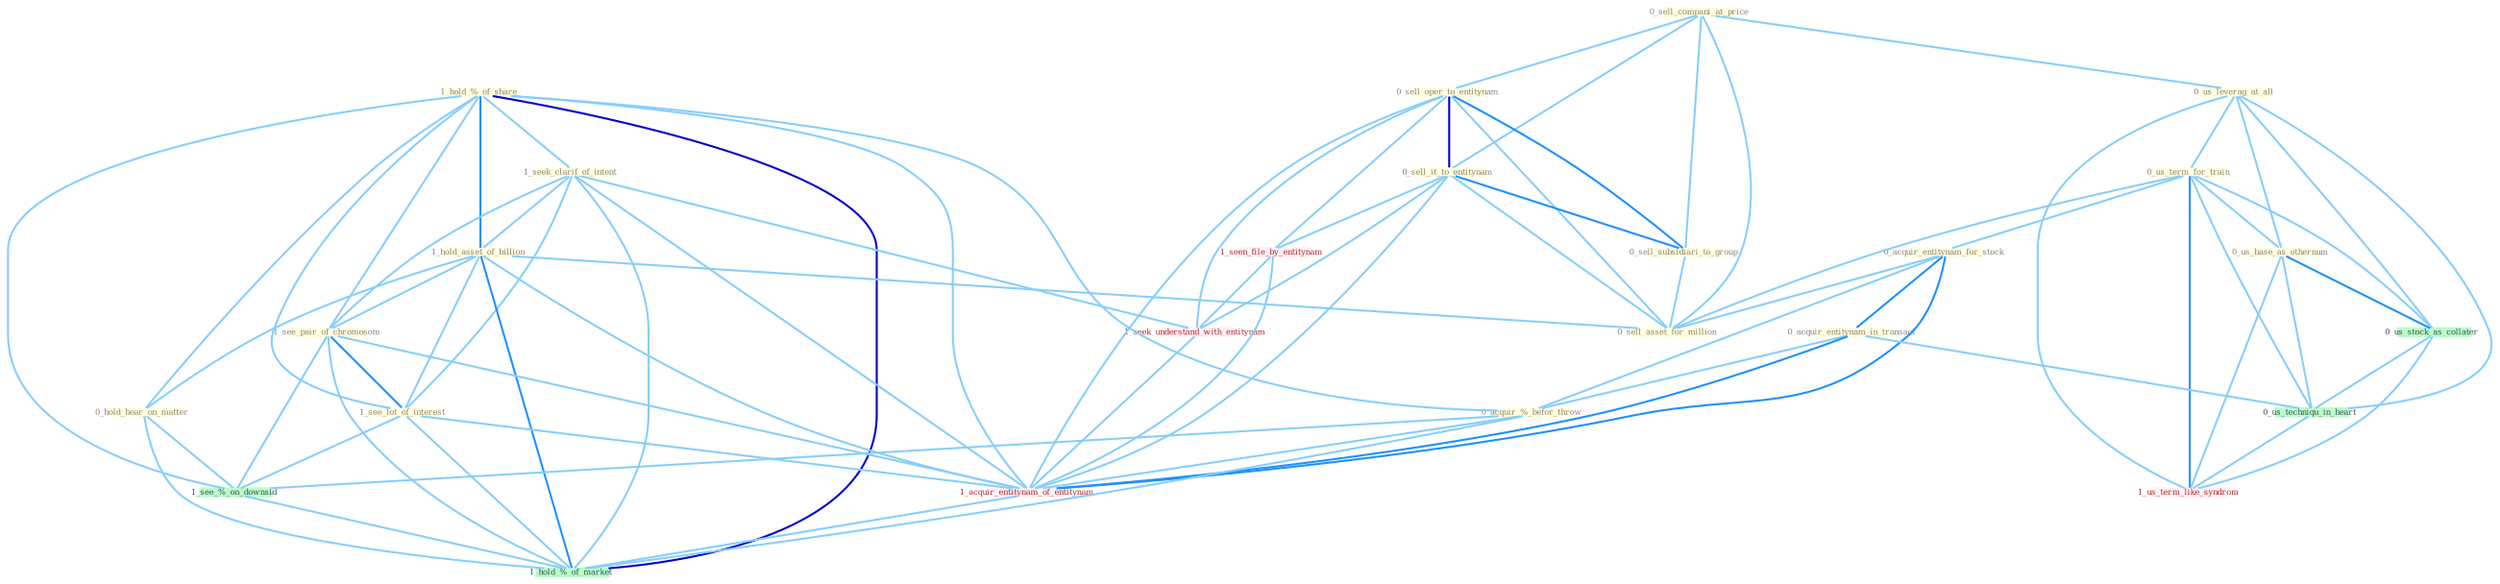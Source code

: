 Graph G{ 
    node
    [shape=polygon,style=filled,width=.5,height=.06,color="#BDFCC9",fixedsize=true,fontsize=4,
    fontcolor="#2f4f4f"];
    {node
    [color="#ffffe0", fontcolor="#8b7d6b"] "0_sell_compani_at_price " "0_us_leverag_at_all " "0_sell_oper_to_entitynam " "0_us_term_for_train " "0_acquir_entitynam_for_stock " "1_hold_%_of_share " "1_seek_clarif_of_intent " "1_hold_asset_of_billion " "1_see_pair_of_chromosom " "0_sell_it_to_entitynam " "0_acquir_entitynam_in_transact " "0_us_base_as_othernum " "0_hold_hear_on_matter " "0_acquir_%_befor_throw " "1_see_lot_of_interest " "0_sell_subsidiari_to_group " "0_sell_asset_for_million "}
{node [color="#fff0f5", fontcolor="#b22222"] "1_seen_file_by_entitynam " "1_seek_understand_with_entitynam " "1_acquir_entitynam_of_entitynam " "1_us_term_like_syndrom "}
edge [color="#B0E2FF"];

	"0_sell_compani_at_price " -- "0_us_leverag_at_all " [w="1", color="#87cefa" ];
	"0_sell_compani_at_price " -- "0_sell_oper_to_entitynam " [w="1", color="#87cefa" ];
	"0_sell_compani_at_price " -- "0_sell_it_to_entitynam " [w="1", color="#87cefa" ];
	"0_sell_compani_at_price " -- "0_sell_subsidiari_to_group " [w="1", color="#87cefa" ];
	"0_sell_compani_at_price " -- "0_sell_asset_for_million " [w="1", color="#87cefa" ];
	"0_us_leverag_at_all " -- "0_us_term_for_train " [w="1", color="#87cefa" ];
	"0_us_leverag_at_all " -- "0_us_base_as_othernum " [w="1", color="#87cefa" ];
	"0_us_leverag_at_all " -- "0_us_stock_as_collater " [w="1", color="#87cefa" ];
	"0_us_leverag_at_all " -- "0_us_techniqu_in_heart " [w="1", color="#87cefa" ];
	"0_us_leverag_at_all " -- "1_us_term_like_syndrom " [w="1", color="#87cefa" ];
	"0_sell_oper_to_entitynam " -- "0_sell_it_to_entitynam " [w="3", color="#0000cd" , len=0.6];
	"0_sell_oper_to_entitynam " -- "0_sell_subsidiari_to_group " [w="2", color="#1e90ff" , len=0.8];
	"0_sell_oper_to_entitynam " -- "0_sell_asset_for_million " [w="1", color="#87cefa" ];
	"0_sell_oper_to_entitynam " -- "1_seen_file_by_entitynam " [w="1", color="#87cefa" ];
	"0_sell_oper_to_entitynam " -- "1_seek_understand_with_entitynam " [w="1", color="#87cefa" ];
	"0_sell_oper_to_entitynam " -- "1_acquir_entitynam_of_entitynam " [w="1", color="#87cefa" ];
	"0_us_term_for_train " -- "0_acquir_entitynam_for_stock " [w="1", color="#87cefa" ];
	"0_us_term_for_train " -- "0_us_base_as_othernum " [w="1", color="#87cefa" ];
	"0_us_term_for_train " -- "0_sell_asset_for_million " [w="1", color="#87cefa" ];
	"0_us_term_for_train " -- "0_us_stock_as_collater " [w="1", color="#87cefa" ];
	"0_us_term_for_train " -- "0_us_techniqu_in_heart " [w="1", color="#87cefa" ];
	"0_us_term_for_train " -- "1_us_term_like_syndrom " [w="2", color="#1e90ff" , len=0.8];
	"0_acquir_entitynam_for_stock " -- "0_acquir_entitynam_in_transact " [w="2", color="#1e90ff" , len=0.8];
	"0_acquir_entitynam_for_stock " -- "0_acquir_%_befor_throw " [w="1", color="#87cefa" ];
	"0_acquir_entitynam_for_stock " -- "0_sell_asset_for_million " [w="1", color="#87cefa" ];
	"0_acquir_entitynam_for_stock " -- "1_acquir_entitynam_of_entitynam " [w="2", color="#1e90ff" , len=0.8];
	"1_hold_%_of_share " -- "1_seek_clarif_of_intent " [w="1", color="#87cefa" ];
	"1_hold_%_of_share " -- "1_hold_asset_of_billion " [w="2", color="#1e90ff" , len=0.8];
	"1_hold_%_of_share " -- "1_see_pair_of_chromosom " [w="1", color="#87cefa" ];
	"1_hold_%_of_share " -- "0_hold_hear_on_matter " [w="1", color="#87cefa" ];
	"1_hold_%_of_share " -- "0_acquir_%_befor_throw " [w="1", color="#87cefa" ];
	"1_hold_%_of_share " -- "1_see_lot_of_interest " [w="1", color="#87cefa" ];
	"1_hold_%_of_share " -- "1_acquir_entitynam_of_entitynam " [w="1", color="#87cefa" ];
	"1_hold_%_of_share " -- "1_see_%_on_downsid " [w="1", color="#87cefa" ];
	"1_hold_%_of_share " -- "1_hold_%_of_market " [w="3", color="#0000cd" , len=0.6];
	"1_seek_clarif_of_intent " -- "1_hold_asset_of_billion " [w="1", color="#87cefa" ];
	"1_seek_clarif_of_intent " -- "1_see_pair_of_chromosom " [w="1", color="#87cefa" ];
	"1_seek_clarif_of_intent " -- "1_see_lot_of_interest " [w="1", color="#87cefa" ];
	"1_seek_clarif_of_intent " -- "1_seek_understand_with_entitynam " [w="1", color="#87cefa" ];
	"1_seek_clarif_of_intent " -- "1_acquir_entitynam_of_entitynam " [w="1", color="#87cefa" ];
	"1_seek_clarif_of_intent " -- "1_hold_%_of_market " [w="1", color="#87cefa" ];
	"1_hold_asset_of_billion " -- "1_see_pair_of_chromosom " [w="1", color="#87cefa" ];
	"1_hold_asset_of_billion " -- "0_hold_hear_on_matter " [w="1", color="#87cefa" ];
	"1_hold_asset_of_billion " -- "1_see_lot_of_interest " [w="1", color="#87cefa" ];
	"1_hold_asset_of_billion " -- "0_sell_asset_for_million " [w="1", color="#87cefa" ];
	"1_hold_asset_of_billion " -- "1_acquir_entitynam_of_entitynam " [w="1", color="#87cefa" ];
	"1_hold_asset_of_billion " -- "1_hold_%_of_market " [w="2", color="#1e90ff" , len=0.8];
	"1_see_pair_of_chromosom " -- "1_see_lot_of_interest " [w="2", color="#1e90ff" , len=0.8];
	"1_see_pair_of_chromosom " -- "1_acquir_entitynam_of_entitynam " [w="1", color="#87cefa" ];
	"1_see_pair_of_chromosom " -- "1_see_%_on_downsid " [w="1", color="#87cefa" ];
	"1_see_pair_of_chromosom " -- "1_hold_%_of_market " [w="1", color="#87cefa" ];
	"0_sell_it_to_entitynam " -- "0_sell_subsidiari_to_group " [w="2", color="#1e90ff" , len=0.8];
	"0_sell_it_to_entitynam " -- "0_sell_asset_for_million " [w="1", color="#87cefa" ];
	"0_sell_it_to_entitynam " -- "1_seen_file_by_entitynam " [w="1", color="#87cefa" ];
	"0_sell_it_to_entitynam " -- "1_seek_understand_with_entitynam " [w="1", color="#87cefa" ];
	"0_sell_it_to_entitynam " -- "1_acquir_entitynam_of_entitynam " [w="1", color="#87cefa" ];
	"0_acquir_entitynam_in_transact " -- "0_acquir_%_befor_throw " [w="1", color="#87cefa" ];
	"0_acquir_entitynam_in_transact " -- "1_acquir_entitynam_of_entitynam " [w="2", color="#1e90ff" , len=0.8];
	"0_acquir_entitynam_in_transact " -- "0_us_techniqu_in_heart " [w="1", color="#87cefa" ];
	"0_us_base_as_othernum " -- "0_us_stock_as_collater " [w="2", color="#1e90ff" , len=0.8];
	"0_us_base_as_othernum " -- "0_us_techniqu_in_heart " [w="1", color="#87cefa" ];
	"0_us_base_as_othernum " -- "1_us_term_like_syndrom " [w="1", color="#87cefa" ];
	"0_hold_hear_on_matter " -- "1_see_%_on_downsid " [w="1", color="#87cefa" ];
	"0_hold_hear_on_matter " -- "1_hold_%_of_market " [w="1", color="#87cefa" ];
	"0_acquir_%_befor_throw " -- "1_acquir_entitynam_of_entitynam " [w="1", color="#87cefa" ];
	"0_acquir_%_befor_throw " -- "1_see_%_on_downsid " [w="1", color="#87cefa" ];
	"0_acquir_%_befor_throw " -- "1_hold_%_of_market " [w="1", color="#87cefa" ];
	"1_see_lot_of_interest " -- "1_acquir_entitynam_of_entitynam " [w="1", color="#87cefa" ];
	"1_see_lot_of_interest " -- "1_see_%_on_downsid " [w="1", color="#87cefa" ];
	"1_see_lot_of_interest " -- "1_hold_%_of_market " [w="1", color="#87cefa" ];
	"0_sell_subsidiari_to_group " -- "0_sell_asset_for_million " [w="1", color="#87cefa" ];
	"1_seen_file_by_entitynam " -- "1_seek_understand_with_entitynam " [w="1", color="#87cefa" ];
	"1_seen_file_by_entitynam " -- "1_acquir_entitynam_of_entitynam " [w="1", color="#87cefa" ];
	"0_us_stock_as_collater " -- "0_us_techniqu_in_heart " [w="1", color="#87cefa" ];
	"0_us_stock_as_collater " -- "1_us_term_like_syndrom " [w="1", color="#87cefa" ];
	"1_seek_understand_with_entitynam " -- "1_acquir_entitynam_of_entitynam " [w="1", color="#87cefa" ];
	"1_acquir_entitynam_of_entitynam " -- "1_hold_%_of_market " [w="1", color="#87cefa" ];
	"0_us_techniqu_in_heart " -- "1_us_term_like_syndrom " [w="1", color="#87cefa" ];
	"1_see_%_on_downsid " -- "1_hold_%_of_market " [w="1", color="#87cefa" ];
}
